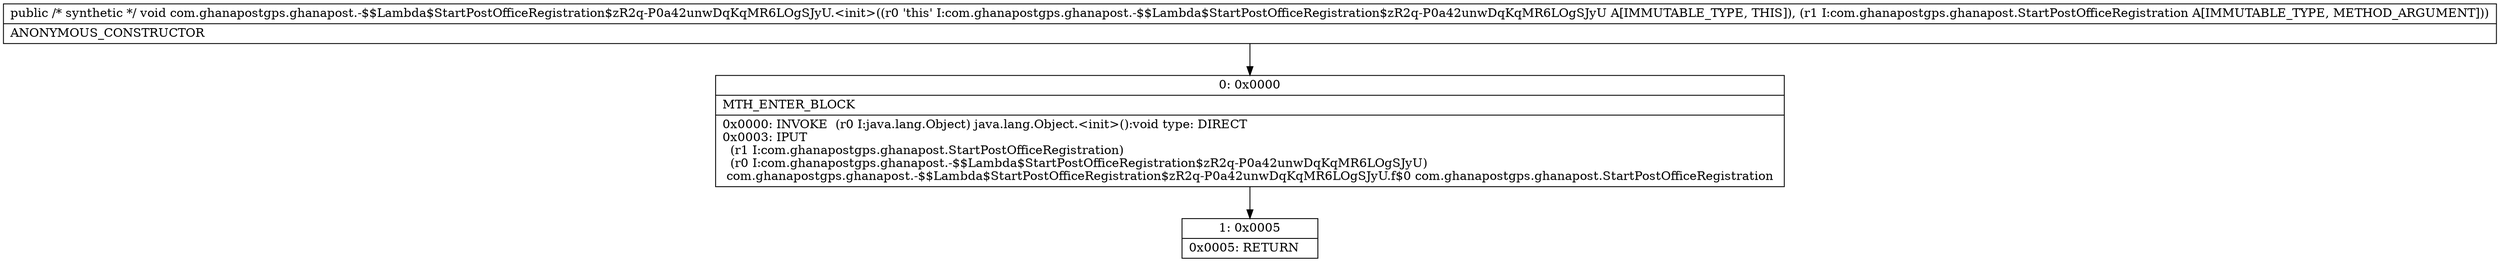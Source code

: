 digraph "CFG forcom.ghanapostgps.ghanapost.\-$$Lambda$StartPostOfficeRegistration$zR2q\-P0a42unwDqKqMR6LOgSJyU.\<init\>(Lcom\/ghanapostgps\/ghanapost\/StartPostOfficeRegistration;)V" {
Node_0 [shape=record,label="{0\:\ 0x0000|MTH_ENTER_BLOCK\l|0x0000: INVOKE  (r0 I:java.lang.Object) java.lang.Object.\<init\>():void type: DIRECT \l0x0003: IPUT  \l  (r1 I:com.ghanapostgps.ghanapost.StartPostOfficeRegistration)\l  (r0 I:com.ghanapostgps.ghanapost.\-$$Lambda$StartPostOfficeRegistration$zR2q\-P0a42unwDqKqMR6LOgSJyU)\l com.ghanapostgps.ghanapost.\-$$Lambda$StartPostOfficeRegistration$zR2q\-P0a42unwDqKqMR6LOgSJyU.f$0 com.ghanapostgps.ghanapost.StartPostOfficeRegistration \l}"];
Node_1 [shape=record,label="{1\:\ 0x0005|0x0005: RETURN   \l}"];
MethodNode[shape=record,label="{public \/* synthetic *\/ void com.ghanapostgps.ghanapost.\-$$Lambda$StartPostOfficeRegistration$zR2q\-P0a42unwDqKqMR6LOgSJyU.\<init\>((r0 'this' I:com.ghanapostgps.ghanapost.\-$$Lambda$StartPostOfficeRegistration$zR2q\-P0a42unwDqKqMR6LOgSJyU A[IMMUTABLE_TYPE, THIS]), (r1 I:com.ghanapostgps.ghanapost.StartPostOfficeRegistration A[IMMUTABLE_TYPE, METHOD_ARGUMENT]))  | ANONYMOUS_CONSTRUCTOR\l}"];
MethodNode -> Node_0;
Node_0 -> Node_1;
}

